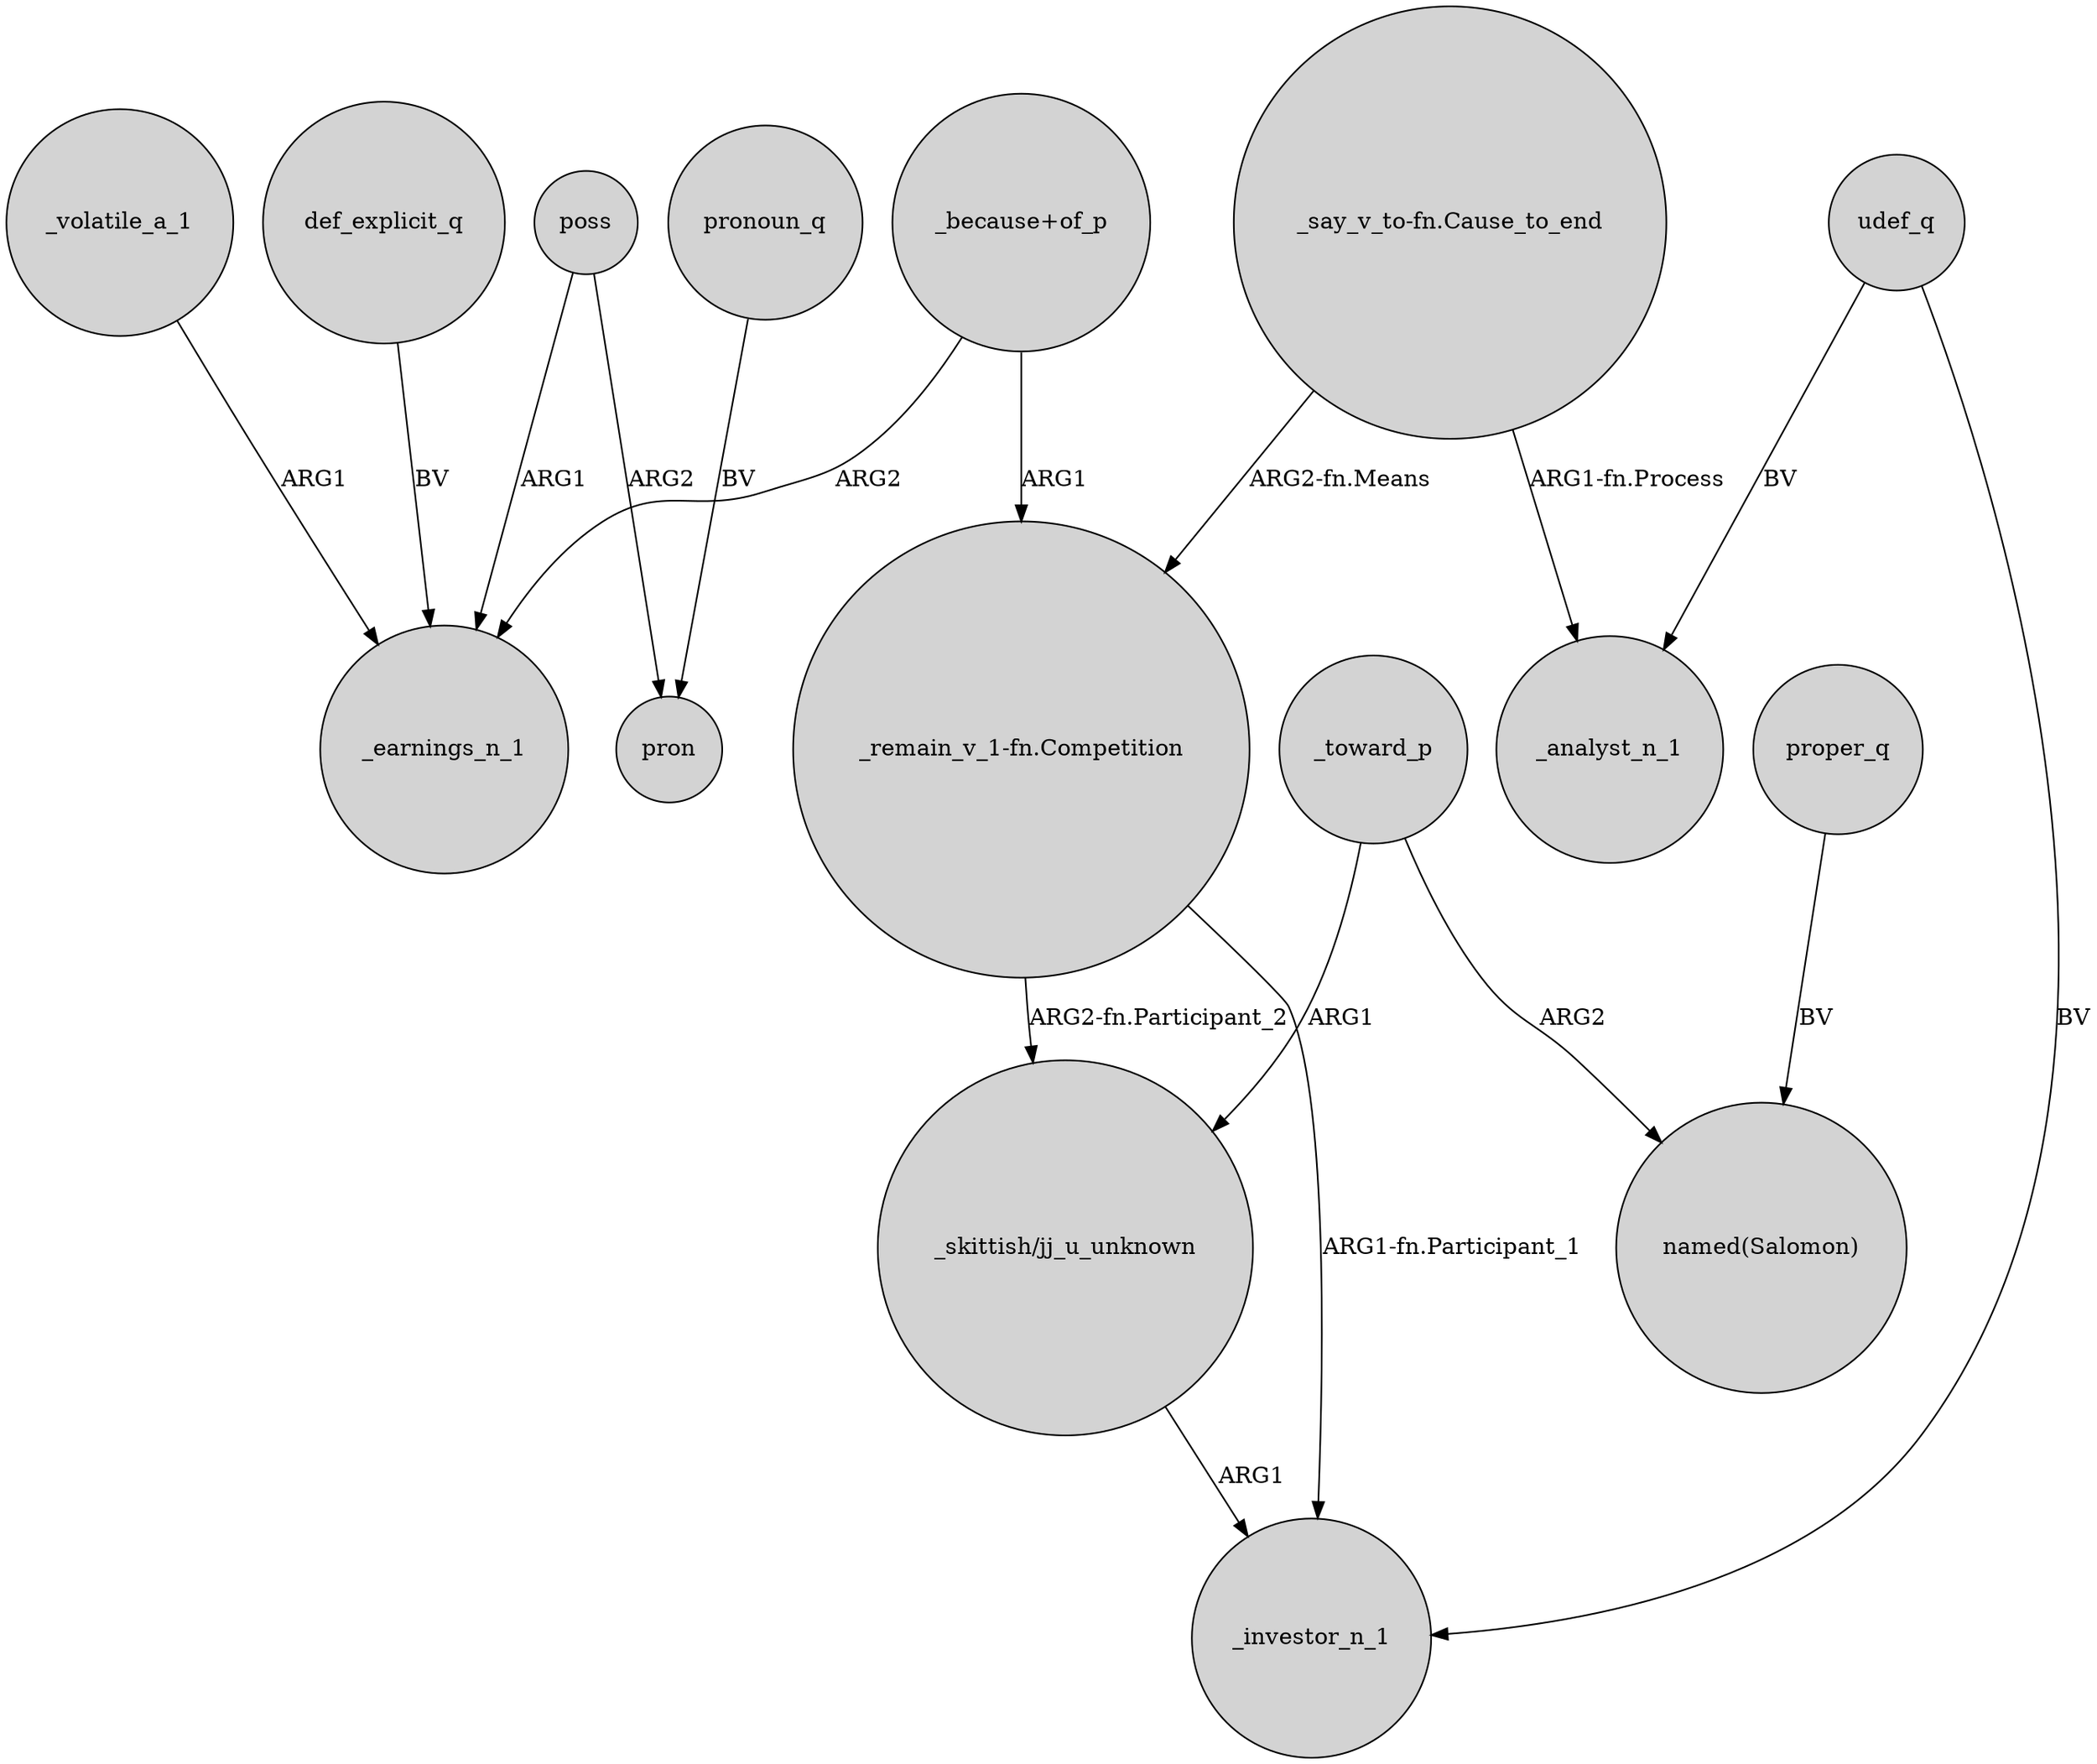digraph {
	node [shape=circle style=filled]
	"_because+of_p" -> _earnings_n_1 [label=ARG2]
	_toward_p -> "_skittish/jj_u_unknown" [label=ARG1]
	"_say_v_to-fn.Cause_to_end" -> "_remain_v_1-fn.Competition" [label="ARG2-fn.Means"]
	def_explicit_q -> _earnings_n_1 [label=BV]
	poss -> pron [label=ARG2]
	poss -> _earnings_n_1 [label=ARG1]
	udef_q -> _investor_n_1 [label=BV]
	"_remain_v_1-fn.Competition" -> "_skittish/jj_u_unknown" [label="ARG2-fn.Participant_2"]
	"_skittish/jj_u_unknown" -> _investor_n_1 [label=ARG1]
	udef_q -> _analyst_n_1 [label=BV]
	_toward_p -> "named(Salomon)" [label=ARG2]
	_volatile_a_1 -> _earnings_n_1 [label=ARG1]
	proper_q -> "named(Salomon)" [label=BV]
	pronoun_q -> pron [label=BV]
	"_say_v_to-fn.Cause_to_end" -> _analyst_n_1 [label="ARG1-fn.Process"]
	"_remain_v_1-fn.Competition" -> _investor_n_1 [label="ARG1-fn.Participant_1"]
	"_because+of_p" -> "_remain_v_1-fn.Competition" [label=ARG1]
}
